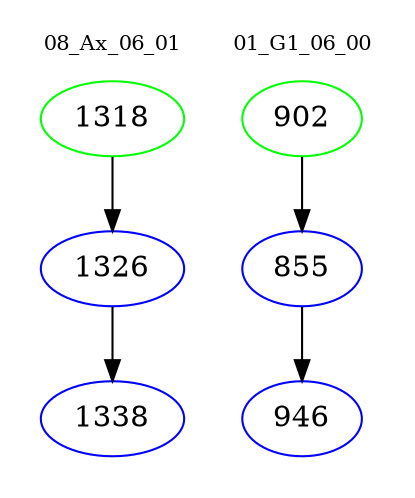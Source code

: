 digraph{
subgraph cluster_0 {
color = white
label = "08_Ax_06_01";
fontsize=10;
T0_1318 [label="1318", color="green"]
T0_1318 -> T0_1326 [color="black"]
T0_1326 [label="1326", color="blue"]
T0_1326 -> T0_1338 [color="black"]
T0_1338 [label="1338", color="blue"]
}
subgraph cluster_1 {
color = white
label = "01_G1_06_00";
fontsize=10;
T1_902 [label="902", color="green"]
T1_902 -> T1_855 [color="black"]
T1_855 [label="855", color="blue"]
T1_855 -> T1_946 [color="black"]
T1_946 [label="946", color="blue"]
}
}
